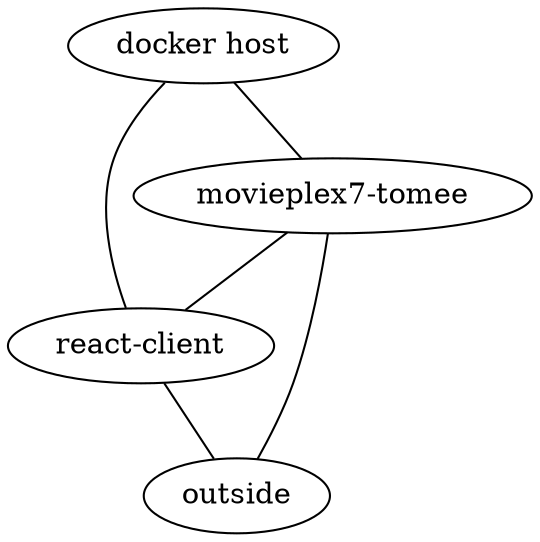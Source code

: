 // Topology Graph
graph {
	"docker host"
	"movieplex7-tomee"
	"react-client"
	outside
	"movieplex7-tomee" -- "react-client" [contstraint=false]
	"react-client" -- outside [contstraint=false]
	"docker host" -- "react-client" [contstraint=false]
	"docker host" -- "movieplex7-tomee" [contstraint=false]
	"movieplex7-tomee" -- outside [contstraint=false]
}

